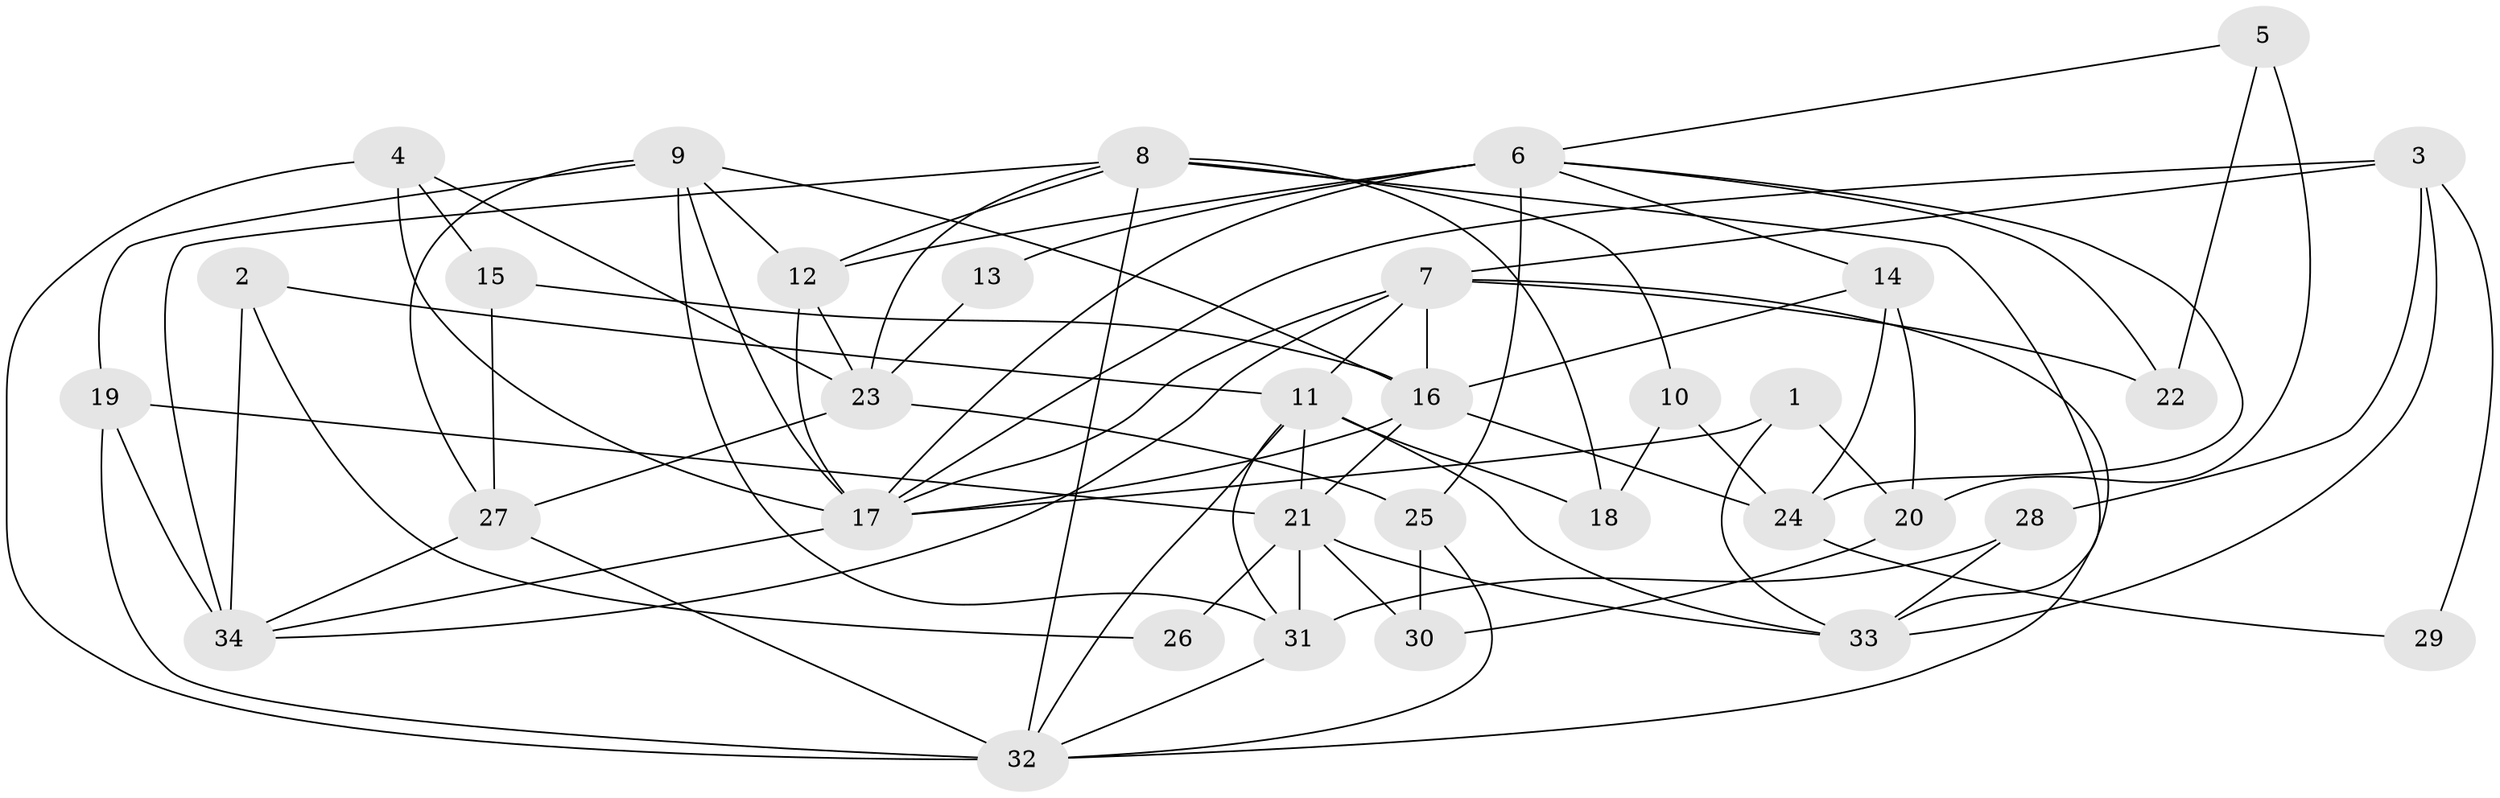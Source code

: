 // original degree distribution, {3: 0.31343283582089554, 4: 0.2537313432835821, 2: 0.11940298507462686, 5: 0.19402985074626866, 10: 0.014925373134328358, 6: 0.05970149253731343, 7: 0.029850746268656716, 8: 0.014925373134328358}
// Generated by graph-tools (version 1.1) at 2025/02/03/09/25 03:02:05]
// undirected, 34 vertices, 81 edges
graph export_dot {
graph [start="1"]
  node [color=gray90,style=filled];
  1;
  2;
  3;
  4;
  5;
  6;
  7;
  8;
  9;
  10;
  11;
  12;
  13;
  14;
  15;
  16;
  17;
  18;
  19;
  20;
  21;
  22;
  23;
  24;
  25;
  26;
  27;
  28;
  29;
  30;
  31;
  32;
  33;
  34;
  1 -- 17 [weight=2.0];
  1 -- 20 [weight=1.0];
  1 -- 33 [weight=1.0];
  2 -- 11 [weight=1.0];
  2 -- 26 [weight=1.0];
  2 -- 34 [weight=1.0];
  3 -- 7 [weight=1.0];
  3 -- 17 [weight=1.0];
  3 -- 28 [weight=1.0];
  3 -- 29 [weight=1.0];
  3 -- 33 [weight=1.0];
  4 -- 15 [weight=1.0];
  4 -- 17 [weight=1.0];
  4 -- 23 [weight=1.0];
  4 -- 32 [weight=2.0];
  5 -- 6 [weight=1.0];
  5 -- 20 [weight=1.0];
  5 -- 22 [weight=1.0];
  6 -- 12 [weight=1.0];
  6 -- 13 [weight=1.0];
  6 -- 14 [weight=1.0];
  6 -- 17 [weight=2.0];
  6 -- 22 [weight=1.0];
  6 -- 24 [weight=1.0];
  6 -- 25 [weight=1.0];
  7 -- 11 [weight=1.0];
  7 -- 16 [weight=1.0];
  7 -- 17 [weight=1.0];
  7 -- 22 [weight=2.0];
  7 -- 32 [weight=1.0];
  7 -- 34 [weight=1.0];
  8 -- 10 [weight=1.0];
  8 -- 12 [weight=1.0];
  8 -- 18 [weight=1.0];
  8 -- 23 [weight=1.0];
  8 -- 32 [weight=2.0];
  8 -- 33 [weight=1.0];
  8 -- 34 [weight=1.0];
  9 -- 12 [weight=1.0];
  9 -- 16 [weight=1.0];
  9 -- 17 [weight=1.0];
  9 -- 19 [weight=1.0];
  9 -- 27 [weight=1.0];
  9 -- 31 [weight=1.0];
  10 -- 18 [weight=1.0];
  10 -- 24 [weight=1.0];
  11 -- 18 [weight=1.0];
  11 -- 21 [weight=1.0];
  11 -- 31 [weight=1.0];
  11 -- 32 [weight=2.0];
  11 -- 33 [weight=1.0];
  12 -- 17 [weight=1.0];
  12 -- 23 [weight=1.0];
  13 -- 23 [weight=1.0];
  14 -- 16 [weight=1.0];
  14 -- 20 [weight=1.0];
  14 -- 24 [weight=2.0];
  15 -- 16 [weight=1.0];
  15 -- 27 [weight=1.0];
  16 -- 17 [weight=2.0];
  16 -- 21 [weight=1.0];
  16 -- 24 [weight=1.0];
  17 -- 34 [weight=1.0];
  19 -- 21 [weight=2.0];
  19 -- 32 [weight=1.0];
  19 -- 34 [weight=3.0];
  20 -- 30 [weight=1.0];
  21 -- 26 [weight=2.0];
  21 -- 30 [weight=1.0];
  21 -- 31 [weight=2.0];
  21 -- 33 [weight=1.0];
  23 -- 25 [weight=1.0];
  23 -- 27 [weight=2.0];
  24 -- 29 [weight=1.0];
  25 -- 30 [weight=1.0];
  25 -- 32 [weight=1.0];
  27 -- 32 [weight=1.0];
  27 -- 34 [weight=1.0];
  28 -- 31 [weight=1.0];
  28 -- 33 [weight=1.0];
  31 -- 32 [weight=1.0];
}
